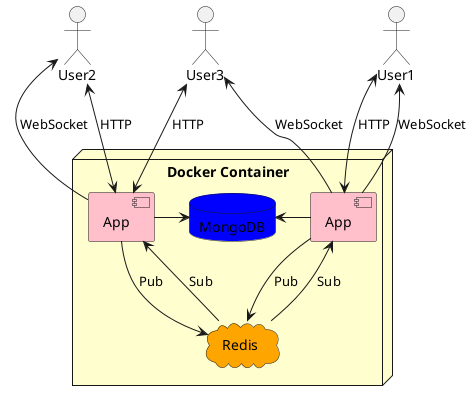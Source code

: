 @startuml
!pragma horizontalLineBetweenDifferentPackageAllowed

actor User1
actor User2
actor User3

node "Docker Container" #FEFECE {
   [App] as APP1 #pink
   [App] as APP2 #pink
   database MongoDB as DB #blue
   cloud Redis #orange
}

User1 <-down-> APP1: HTTP
User2 <-down-> APP2: HTTP
User3 <-down-> APP2: HTTP
APP1 -up-> User1: WebSocket
APP2 -up-> User2: WebSocket
APP1 -up-> User3: WebSocket
APP1 -down-> Redis: Pub
APP2 -down-> Redis: Pub
Redis -up-> APP1: Sub
Redis -up-> APP2: Sub
APP1 -left-> DB
APP2 -right-> DB

@enduml